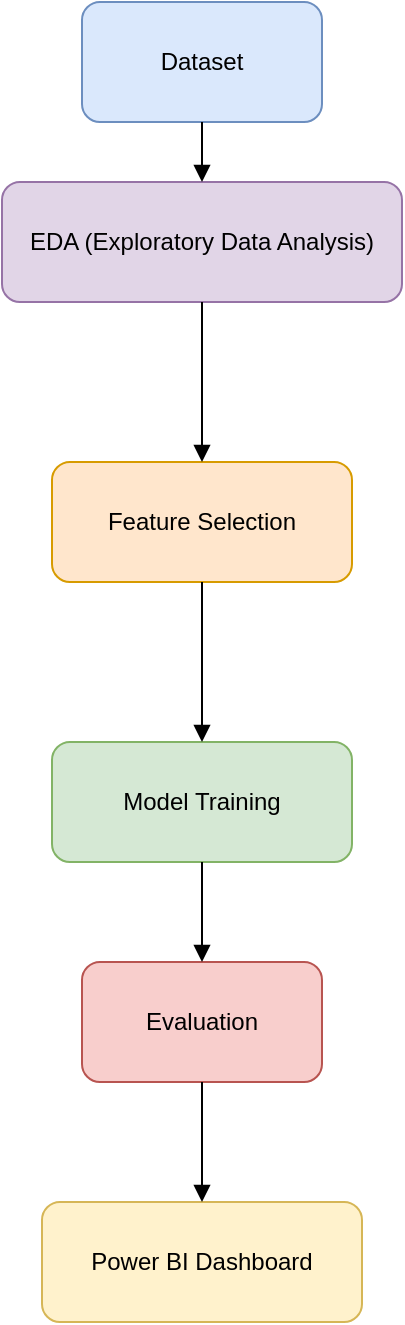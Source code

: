 <mxfile>
    <diagram name="Workflow Diagram" id="workflow-diagram">
        <mxGraphModel dx="1106" dy="761" grid="1" gridSize="10" guides="1" tooltips="1" connect="1" arrows="1" fold="1" page="1" pageScale="1" pageWidth="827" pageHeight="1169" math="0" shadow="0">
            <root>
                <mxCell id="0"/>
                <mxCell id="1" parent="0"/>
                <mxCell id="2" value="Dataset" style="rounded=1;whiteSpace=wrap;html=1;fillColor=#DAE8FC;strokeColor=#6C8EBF;" parent="1" vertex="1">
                    <mxGeometry x="200" y="10" width="120" height="60" as="geometry"/>
                </mxCell>
                <mxCell id="3" value="EDA (Exploratory Data Analysis)" style="rounded=1;whiteSpace=wrap;html=1;fillColor=#E1D5E7;strokeColor=#9673A6;" parent="1" vertex="1">
                    <mxGeometry x="160" y="100" width="200" height="60" as="geometry"/>
                </mxCell>
                <mxCell id="4" value="Feature Selection" style="rounded=1;whiteSpace=wrap;html=1;fillColor=#FFE6CC;strokeColor=#D79B00;" parent="1" vertex="1">
                    <mxGeometry x="185" y="240" width="150" height="60" as="geometry"/>
                </mxCell>
                <mxCell id="5" value="Model Training" style="rounded=1;whiteSpace=wrap;html=1;fillColor=#D5E8D4;strokeColor=#82B366;" parent="1" vertex="1">
                    <mxGeometry x="185" y="380" width="150" height="60" as="geometry"/>
                </mxCell>
                <mxCell id="6" value="Evaluation" style="rounded=1;whiteSpace=wrap;html=1;fillColor=#F8CECC;strokeColor=#B85450;" parent="1" vertex="1">
                    <mxGeometry x="200" y="490" width="120" height="60" as="geometry"/>
                </mxCell>
                <mxCell id="7" value="Power BI Dashboard" style="rounded=1;whiteSpace=wrap;html=1;fillColor=#FFF2CC;strokeColor=#D6B656;" parent="1" vertex="1">
                    <mxGeometry x="180" y="610" width="160" height="60" as="geometry"/>
                </mxCell>
                <mxCell id="8" style="endArrow=block;html=1;strokeColor=#000000;" parent="1" source="2" target="3" edge="1">
                    <mxGeometry relative="1" as="geometry"/>
                </mxCell>
                <mxCell id="9" style="endArrow=block;html=1;strokeColor=#000000;" parent="1" source="3" target="4" edge="1">
                    <mxGeometry relative="1" as="geometry"/>
                </mxCell>
                <mxCell id="10" style="endArrow=block;html=1;strokeColor=#000000;" parent="1" source="4" target="5" edge="1">
                    <mxGeometry relative="1" as="geometry"/>
                </mxCell>
                <mxCell id="11" style="endArrow=block;html=1;strokeColor=#000000;" parent="1" source="5" target="6" edge="1">
                    <mxGeometry relative="1" as="geometry"/>
                </mxCell>
                <mxCell id="12" style="endArrow=block;html=1;strokeColor=#000000;" parent="1" source="6" target="7" edge="1">
                    <mxGeometry relative="1" as="geometry"/>
                </mxCell>
            </root>
        </mxGraphModel>
    </diagram>
</mxfile>